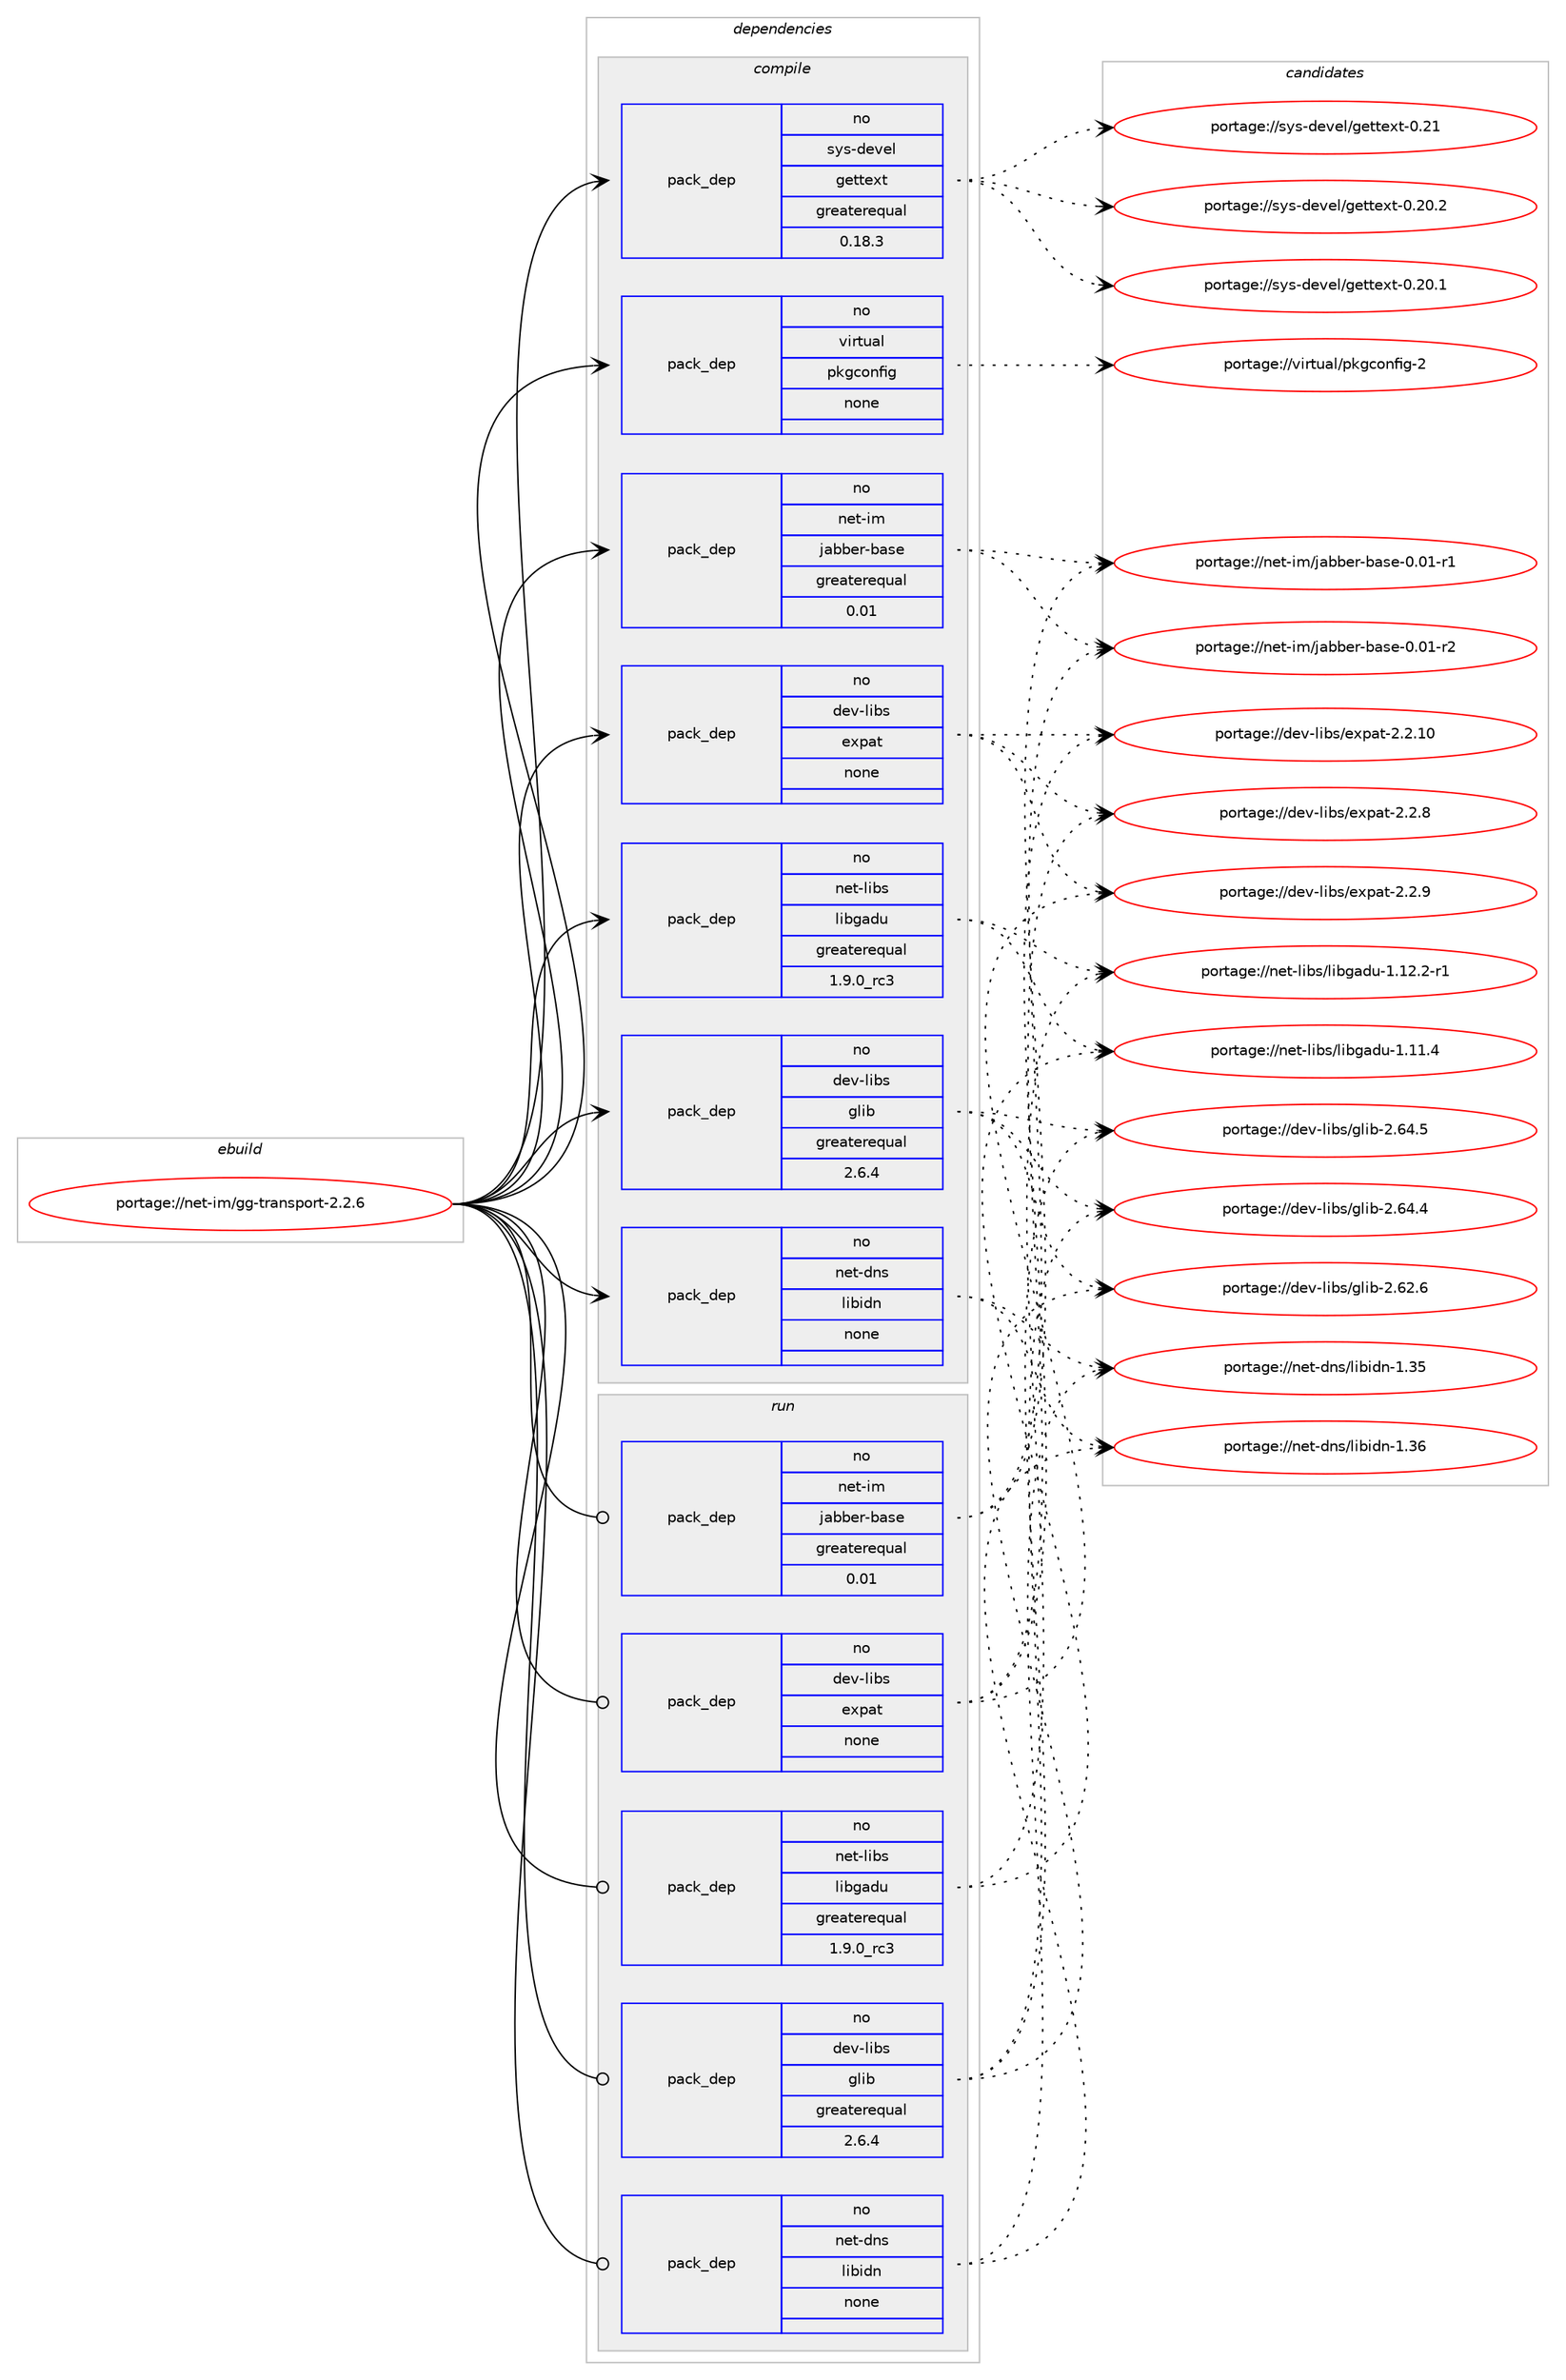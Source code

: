 digraph prolog {

# *************
# Graph options
# *************

newrank=true;
concentrate=true;
compound=true;
graph [rankdir=LR,fontname=Helvetica,fontsize=10,ranksep=1.5];#, ranksep=2.5, nodesep=0.2];
edge  [arrowhead=vee];
node  [fontname=Helvetica,fontsize=10];

# **********
# The ebuild
# **********

subgraph cluster_leftcol {
color=gray;
rank=same;
label=<<i>ebuild</i>>;
id [label="portage://net-im/gg-transport-2.2.6", color=red, width=4, href="../net-im/gg-transport-2.2.6.svg"];
}

# ****************
# The dependencies
# ****************

subgraph cluster_midcol {
color=gray;
label=<<i>dependencies</i>>;
subgraph cluster_compile {
fillcolor="#eeeeee";
style=filled;
label=<<i>compile</i>>;
subgraph pack2966 {
dependency3598 [label=<<TABLE BORDER="0" CELLBORDER="1" CELLSPACING="0" CELLPADDING="4" WIDTH="220"><TR><TD ROWSPAN="6" CELLPADDING="30">pack_dep</TD></TR><TR><TD WIDTH="110">no</TD></TR><TR><TD>dev-libs</TD></TR><TR><TD>expat</TD></TR><TR><TD>none</TD></TR><TR><TD></TD></TR></TABLE>>, shape=none, color=blue];
}
id:e -> dependency3598:w [weight=20,style="solid",arrowhead="vee"];
subgraph pack2967 {
dependency3599 [label=<<TABLE BORDER="0" CELLBORDER="1" CELLSPACING="0" CELLPADDING="4" WIDTH="220"><TR><TD ROWSPAN="6" CELLPADDING="30">pack_dep</TD></TR><TR><TD WIDTH="110">no</TD></TR><TR><TD>dev-libs</TD></TR><TR><TD>glib</TD></TR><TR><TD>greaterequal</TD></TR><TR><TD>2.6.4</TD></TR></TABLE>>, shape=none, color=blue];
}
id:e -> dependency3599:w [weight=20,style="solid",arrowhead="vee"];
subgraph pack2968 {
dependency3600 [label=<<TABLE BORDER="0" CELLBORDER="1" CELLSPACING="0" CELLPADDING="4" WIDTH="220"><TR><TD ROWSPAN="6" CELLPADDING="30">pack_dep</TD></TR><TR><TD WIDTH="110">no</TD></TR><TR><TD>net-dns</TD></TR><TR><TD>libidn</TD></TR><TR><TD>none</TD></TR><TR><TD></TD></TR></TABLE>>, shape=none, color=blue];
}
id:e -> dependency3600:w [weight=20,style="solid",arrowhead="vee"];
subgraph pack2969 {
dependency3601 [label=<<TABLE BORDER="0" CELLBORDER="1" CELLSPACING="0" CELLPADDING="4" WIDTH="220"><TR><TD ROWSPAN="6" CELLPADDING="30">pack_dep</TD></TR><TR><TD WIDTH="110">no</TD></TR><TR><TD>net-im</TD></TR><TR><TD>jabber-base</TD></TR><TR><TD>greaterequal</TD></TR><TR><TD>0.01</TD></TR></TABLE>>, shape=none, color=blue];
}
id:e -> dependency3601:w [weight=20,style="solid",arrowhead="vee"];
subgraph pack2970 {
dependency3602 [label=<<TABLE BORDER="0" CELLBORDER="1" CELLSPACING="0" CELLPADDING="4" WIDTH="220"><TR><TD ROWSPAN="6" CELLPADDING="30">pack_dep</TD></TR><TR><TD WIDTH="110">no</TD></TR><TR><TD>net-libs</TD></TR><TR><TD>libgadu</TD></TR><TR><TD>greaterequal</TD></TR><TR><TD>1.9.0_rc3</TD></TR></TABLE>>, shape=none, color=blue];
}
id:e -> dependency3602:w [weight=20,style="solid",arrowhead="vee"];
subgraph pack2971 {
dependency3603 [label=<<TABLE BORDER="0" CELLBORDER="1" CELLSPACING="0" CELLPADDING="4" WIDTH="220"><TR><TD ROWSPAN="6" CELLPADDING="30">pack_dep</TD></TR><TR><TD WIDTH="110">no</TD></TR><TR><TD>sys-devel</TD></TR><TR><TD>gettext</TD></TR><TR><TD>greaterequal</TD></TR><TR><TD>0.18.3</TD></TR></TABLE>>, shape=none, color=blue];
}
id:e -> dependency3603:w [weight=20,style="solid",arrowhead="vee"];
subgraph pack2972 {
dependency3604 [label=<<TABLE BORDER="0" CELLBORDER="1" CELLSPACING="0" CELLPADDING="4" WIDTH="220"><TR><TD ROWSPAN="6" CELLPADDING="30">pack_dep</TD></TR><TR><TD WIDTH="110">no</TD></TR><TR><TD>virtual</TD></TR><TR><TD>pkgconfig</TD></TR><TR><TD>none</TD></TR><TR><TD></TD></TR></TABLE>>, shape=none, color=blue];
}
id:e -> dependency3604:w [weight=20,style="solid",arrowhead="vee"];
}
subgraph cluster_compileandrun {
fillcolor="#eeeeee";
style=filled;
label=<<i>compile and run</i>>;
}
subgraph cluster_run {
fillcolor="#eeeeee";
style=filled;
label=<<i>run</i>>;
subgraph pack2973 {
dependency3605 [label=<<TABLE BORDER="0" CELLBORDER="1" CELLSPACING="0" CELLPADDING="4" WIDTH="220"><TR><TD ROWSPAN="6" CELLPADDING="30">pack_dep</TD></TR><TR><TD WIDTH="110">no</TD></TR><TR><TD>dev-libs</TD></TR><TR><TD>expat</TD></TR><TR><TD>none</TD></TR><TR><TD></TD></TR></TABLE>>, shape=none, color=blue];
}
id:e -> dependency3605:w [weight=20,style="solid",arrowhead="odot"];
subgraph pack2974 {
dependency3606 [label=<<TABLE BORDER="0" CELLBORDER="1" CELLSPACING="0" CELLPADDING="4" WIDTH="220"><TR><TD ROWSPAN="6" CELLPADDING="30">pack_dep</TD></TR><TR><TD WIDTH="110">no</TD></TR><TR><TD>dev-libs</TD></TR><TR><TD>glib</TD></TR><TR><TD>greaterequal</TD></TR><TR><TD>2.6.4</TD></TR></TABLE>>, shape=none, color=blue];
}
id:e -> dependency3606:w [weight=20,style="solid",arrowhead="odot"];
subgraph pack2975 {
dependency3607 [label=<<TABLE BORDER="0" CELLBORDER="1" CELLSPACING="0" CELLPADDING="4" WIDTH="220"><TR><TD ROWSPAN="6" CELLPADDING="30">pack_dep</TD></TR><TR><TD WIDTH="110">no</TD></TR><TR><TD>net-dns</TD></TR><TR><TD>libidn</TD></TR><TR><TD>none</TD></TR><TR><TD></TD></TR></TABLE>>, shape=none, color=blue];
}
id:e -> dependency3607:w [weight=20,style="solid",arrowhead="odot"];
subgraph pack2976 {
dependency3608 [label=<<TABLE BORDER="0" CELLBORDER="1" CELLSPACING="0" CELLPADDING="4" WIDTH="220"><TR><TD ROWSPAN="6" CELLPADDING="30">pack_dep</TD></TR><TR><TD WIDTH="110">no</TD></TR><TR><TD>net-im</TD></TR><TR><TD>jabber-base</TD></TR><TR><TD>greaterequal</TD></TR><TR><TD>0.01</TD></TR></TABLE>>, shape=none, color=blue];
}
id:e -> dependency3608:w [weight=20,style="solid",arrowhead="odot"];
subgraph pack2977 {
dependency3609 [label=<<TABLE BORDER="0" CELLBORDER="1" CELLSPACING="0" CELLPADDING="4" WIDTH="220"><TR><TD ROWSPAN="6" CELLPADDING="30">pack_dep</TD></TR><TR><TD WIDTH="110">no</TD></TR><TR><TD>net-libs</TD></TR><TR><TD>libgadu</TD></TR><TR><TD>greaterequal</TD></TR><TR><TD>1.9.0_rc3</TD></TR></TABLE>>, shape=none, color=blue];
}
id:e -> dependency3609:w [weight=20,style="solid",arrowhead="odot"];
}
}

# **************
# The candidates
# **************

subgraph cluster_choices {
rank=same;
color=gray;
label=<<i>candidates</i>>;

subgraph choice2966 {
color=black;
nodesep=1;
choice10010111845108105981154710112011297116455046504657 [label="portage://dev-libs/expat-2.2.9", color=red, width=4,href="../dev-libs/expat-2.2.9.svg"];
choice10010111845108105981154710112011297116455046504656 [label="portage://dev-libs/expat-2.2.8", color=red, width=4,href="../dev-libs/expat-2.2.8.svg"];
choice1001011184510810598115471011201129711645504650464948 [label="portage://dev-libs/expat-2.2.10", color=red, width=4,href="../dev-libs/expat-2.2.10.svg"];
dependency3598:e -> choice10010111845108105981154710112011297116455046504657:w [style=dotted,weight="100"];
dependency3598:e -> choice10010111845108105981154710112011297116455046504656:w [style=dotted,weight="100"];
dependency3598:e -> choice1001011184510810598115471011201129711645504650464948:w [style=dotted,weight="100"];
}
subgraph choice2967 {
color=black;
nodesep=1;
choice1001011184510810598115471031081059845504654524653 [label="portage://dev-libs/glib-2.64.5", color=red, width=4,href="../dev-libs/glib-2.64.5.svg"];
choice1001011184510810598115471031081059845504654524652 [label="portage://dev-libs/glib-2.64.4", color=red, width=4,href="../dev-libs/glib-2.64.4.svg"];
choice1001011184510810598115471031081059845504654504654 [label="portage://dev-libs/glib-2.62.6", color=red, width=4,href="../dev-libs/glib-2.62.6.svg"];
dependency3599:e -> choice1001011184510810598115471031081059845504654524653:w [style=dotted,weight="100"];
dependency3599:e -> choice1001011184510810598115471031081059845504654524652:w [style=dotted,weight="100"];
dependency3599:e -> choice1001011184510810598115471031081059845504654504654:w [style=dotted,weight="100"];
}
subgraph choice2968 {
color=black;
nodesep=1;
choice1101011164510011011547108105981051001104549465154 [label="portage://net-dns/libidn-1.36", color=red, width=4,href="../net-dns/libidn-1.36.svg"];
choice1101011164510011011547108105981051001104549465153 [label="portage://net-dns/libidn-1.35", color=red, width=4,href="../net-dns/libidn-1.35.svg"];
dependency3600:e -> choice1101011164510011011547108105981051001104549465154:w [style=dotted,weight="100"];
dependency3600:e -> choice1101011164510011011547108105981051001104549465153:w [style=dotted,weight="100"];
}
subgraph choice2969 {
color=black;
nodesep=1;
choice110101116451051094710697989810111445989711510145484648494511450 [label="portage://net-im/jabber-base-0.01-r2", color=red, width=4,href="../net-im/jabber-base-0.01-r2.svg"];
choice110101116451051094710697989810111445989711510145484648494511449 [label="portage://net-im/jabber-base-0.01-r1", color=red, width=4,href="../net-im/jabber-base-0.01-r1.svg"];
dependency3601:e -> choice110101116451051094710697989810111445989711510145484648494511450:w [style=dotted,weight="100"];
dependency3601:e -> choice110101116451051094710697989810111445989711510145484648494511449:w [style=dotted,weight="100"];
}
subgraph choice2970 {
color=black;
nodesep=1;
choice1101011164510810598115471081059810397100117454946495046504511449 [label="portage://net-libs/libgadu-1.12.2-r1", color=red, width=4,href="../net-libs/libgadu-1.12.2-r1.svg"];
choice110101116451081059811547108105981039710011745494649494652 [label="portage://net-libs/libgadu-1.11.4", color=red, width=4,href="../net-libs/libgadu-1.11.4.svg"];
dependency3602:e -> choice1101011164510810598115471081059810397100117454946495046504511449:w [style=dotted,weight="100"];
dependency3602:e -> choice110101116451081059811547108105981039710011745494649494652:w [style=dotted,weight="100"];
}
subgraph choice2971 {
color=black;
nodesep=1;
choice11512111545100101118101108471031011161161011201164548465049 [label="portage://sys-devel/gettext-0.21", color=red, width=4,href="../sys-devel/gettext-0.21.svg"];
choice115121115451001011181011084710310111611610112011645484650484650 [label="portage://sys-devel/gettext-0.20.2", color=red, width=4,href="../sys-devel/gettext-0.20.2.svg"];
choice115121115451001011181011084710310111611610112011645484650484649 [label="portage://sys-devel/gettext-0.20.1", color=red, width=4,href="../sys-devel/gettext-0.20.1.svg"];
dependency3603:e -> choice11512111545100101118101108471031011161161011201164548465049:w [style=dotted,weight="100"];
dependency3603:e -> choice115121115451001011181011084710310111611610112011645484650484650:w [style=dotted,weight="100"];
dependency3603:e -> choice115121115451001011181011084710310111611610112011645484650484649:w [style=dotted,weight="100"];
}
subgraph choice2972 {
color=black;
nodesep=1;
choice1181051141161179710847112107103991111101021051034550 [label="portage://virtual/pkgconfig-2", color=red, width=4,href="../virtual/pkgconfig-2.svg"];
dependency3604:e -> choice1181051141161179710847112107103991111101021051034550:w [style=dotted,weight="100"];
}
subgraph choice2973 {
color=black;
nodesep=1;
choice10010111845108105981154710112011297116455046504657 [label="portage://dev-libs/expat-2.2.9", color=red, width=4,href="../dev-libs/expat-2.2.9.svg"];
choice10010111845108105981154710112011297116455046504656 [label="portage://dev-libs/expat-2.2.8", color=red, width=4,href="../dev-libs/expat-2.2.8.svg"];
choice1001011184510810598115471011201129711645504650464948 [label="portage://dev-libs/expat-2.2.10", color=red, width=4,href="../dev-libs/expat-2.2.10.svg"];
dependency3605:e -> choice10010111845108105981154710112011297116455046504657:w [style=dotted,weight="100"];
dependency3605:e -> choice10010111845108105981154710112011297116455046504656:w [style=dotted,weight="100"];
dependency3605:e -> choice1001011184510810598115471011201129711645504650464948:w [style=dotted,weight="100"];
}
subgraph choice2974 {
color=black;
nodesep=1;
choice1001011184510810598115471031081059845504654524653 [label="portage://dev-libs/glib-2.64.5", color=red, width=4,href="../dev-libs/glib-2.64.5.svg"];
choice1001011184510810598115471031081059845504654524652 [label="portage://dev-libs/glib-2.64.4", color=red, width=4,href="../dev-libs/glib-2.64.4.svg"];
choice1001011184510810598115471031081059845504654504654 [label="portage://dev-libs/glib-2.62.6", color=red, width=4,href="../dev-libs/glib-2.62.6.svg"];
dependency3606:e -> choice1001011184510810598115471031081059845504654524653:w [style=dotted,weight="100"];
dependency3606:e -> choice1001011184510810598115471031081059845504654524652:w [style=dotted,weight="100"];
dependency3606:e -> choice1001011184510810598115471031081059845504654504654:w [style=dotted,weight="100"];
}
subgraph choice2975 {
color=black;
nodesep=1;
choice1101011164510011011547108105981051001104549465154 [label="portage://net-dns/libidn-1.36", color=red, width=4,href="../net-dns/libidn-1.36.svg"];
choice1101011164510011011547108105981051001104549465153 [label="portage://net-dns/libidn-1.35", color=red, width=4,href="../net-dns/libidn-1.35.svg"];
dependency3607:e -> choice1101011164510011011547108105981051001104549465154:w [style=dotted,weight="100"];
dependency3607:e -> choice1101011164510011011547108105981051001104549465153:w [style=dotted,weight="100"];
}
subgraph choice2976 {
color=black;
nodesep=1;
choice110101116451051094710697989810111445989711510145484648494511450 [label="portage://net-im/jabber-base-0.01-r2", color=red, width=4,href="../net-im/jabber-base-0.01-r2.svg"];
choice110101116451051094710697989810111445989711510145484648494511449 [label="portage://net-im/jabber-base-0.01-r1", color=red, width=4,href="../net-im/jabber-base-0.01-r1.svg"];
dependency3608:e -> choice110101116451051094710697989810111445989711510145484648494511450:w [style=dotted,weight="100"];
dependency3608:e -> choice110101116451051094710697989810111445989711510145484648494511449:w [style=dotted,weight="100"];
}
subgraph choice2977 {
color=black;
nodesep=1;
choice1101011164510810598115471081059810397100117454946495046504511449 [label="portage://net-libs/libgadu-1.12.2-r1", color=red, width=4,href="../net-libs/libgadu-1.12.2-r1.svg"];
choice110101116451081059811547108105981039710011745494649494652 [label="portage://net-libs/libgadu-1.11.4", color=red, width=4,href="../net-libs/libgadu-1.11.4.svg"];
dependency3609:e -> choice1101011164510810598115471081059810397100117454946495046504511449:w [style=dotted,weight="100"];
dependency3609:e -> choice110101116451081059811547108105981039710011745494649494652:w [style=dotted,weight="100"];
}
}

}
